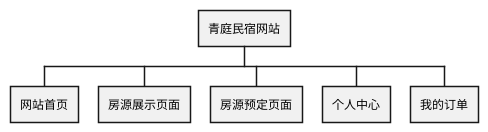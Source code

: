 @startwbs
'https://plantuml.com/wbs-diagram

* 青庭民宿网站
** 网站首页
** 房源展示页面
** 房源预定页面
** 个人中心
** 我的订单


@endwbs
